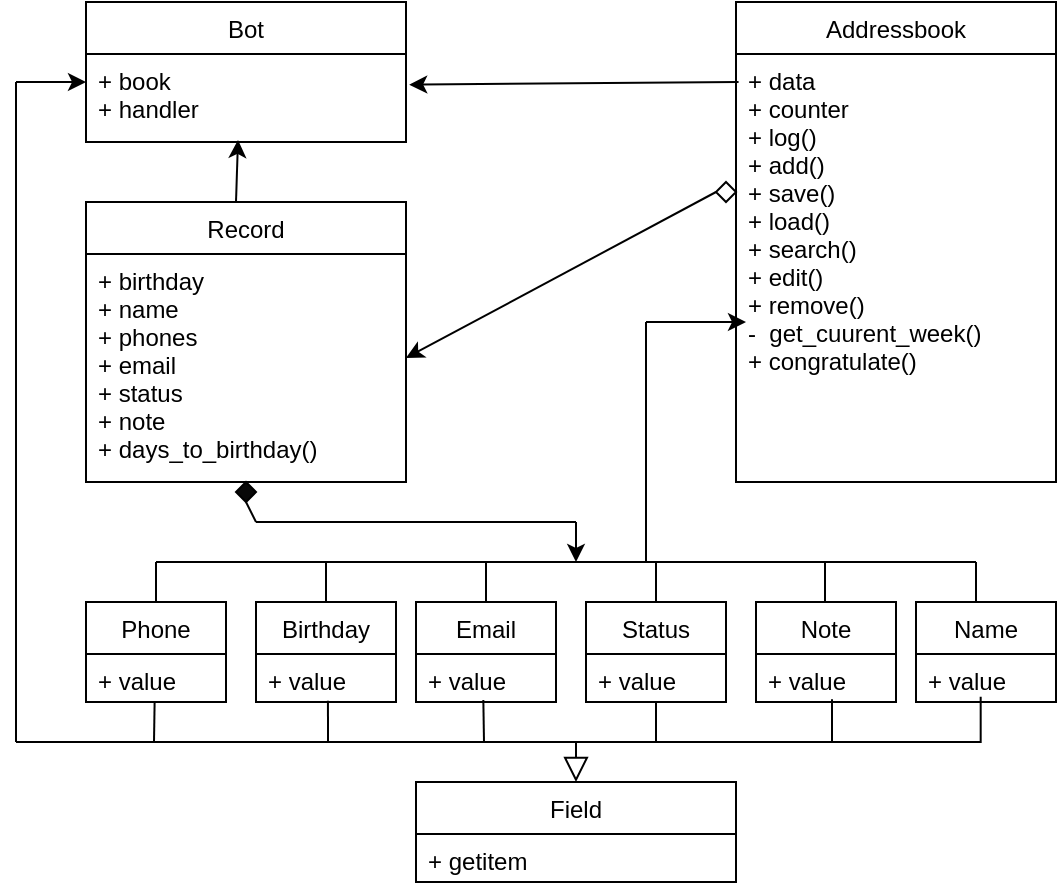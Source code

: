 <mxfile version="20.6.0" type="device" pages="2"><diagram id="C5RBs43oDa-KdzZeNtuy" name="Page-1"><mxGraphModel dx="782" dy="460" grid="1" gridSize="10" guides="1" tooltips="1" connect="1" arrows="1" fold="1" page="1" pageScale="1" pageWidth="827" pageHeight="1169" math="0" shadow="0"><root><mxCell id="WIyWlLk6GJQsqaUBKTNV-0"/><mxCell id="WIyWlLk6GJQsqaUBKTNV-1" parent="WIyWlLk6GJQsqaUBKTNV-0"/><mxCell id="oAn8FEoTscrsiBBwp82D-139" value="Record" style="swimlane;fontStyle=0;align=center;verticalAlign=top;childLayout=stackLayout;horizontal=1;startSize=26;horizontalStack=0;resizeParent=1;resizeLast=0;collapsible=1;marginBottom=0;rounded=0;shadow=0;strokeWidth=1;" parent="WIyWlLk6GJQsqaUBKTNV-1" vertex="1"><mxGeometry x="220" y="180" width="160" height="140" as="geometry"><mxRectangle x="230" y="140" width="160" height="26" as="alternateBounds"/></mxGeometry></mxCell><mxCell id="oAn8FEoTscrsiBBwp82D-140" value="+ birthday&#10;+ name&#10;+ phones&#10;+ email&#10;+ status&#10;+ note&#10;+ days_to_birthday()&#10;" style="text;align=left;verticalAlign=top;spacingLeft=4;spacingRight=4;overflow=hidden;rotatable=0;points=[[0,0.5],[1,0.5]];portConstraint=eastwest;" parent="oAn8FEoTscrsiBBwp82D-139" vertex="1"><mxGeometry y="26" width="160" height="104" as="geometry"/></mxCell><mxCell id="oAn8FEoTscrsiBBwp82D-141" value="Addressbook" style="swimlane;fontStyle=0;align=center;verticalAlign=top;childLayout=stackLayout;horizontal=1;startSize=26;horizontalStack=0;resizeParent=1;resizeLast=0;collapsible=1;marginBottom=0;rounded=0;shadow=0;strokeWidth=1;" parent="WIyWlLk6GJQsqaUBKTNV-1" vertex="1"><mxGeometry x="545" y="80" width="160" height="240" as="geometry"><mxRectangle x="230" y="140" width="160" height="26" as="alternateBounds"/></mxGeometry></mxCell><mxCell id="oAn8FEoTscrsiBBwp82D-142" value="+ data&#10;+ counter&#10;+ log()&#10;+ add()&#10;+ save()&#10;+ load()&#10;+ search()&#10;+ edit()&#10;+ remove()&#10;-  get_cuurent_week()&#10;+ congratulate()&#10;" style="text;align=left;verticalAlign=top;spacingLeft=4;spacingRight=4;overflow=hidden;rotatable=0;points=[[0,0.5],[1,0.5]];portConstraint=eastwest;" parent="oAn8FEoTscrsiBBwp82D-141" vertex="1"><mxGeometry y="26" width="160" height="184" as="geometry"/></mxCell><mxCell id="oAn8FEoTscrsiBBwp82D-143" value="Bot" style="swimlane;fontStyle=0;align=center;verticalAlign=top;childLayout=stackLayout;horizontal=1;startSize=26;horizontalStack=0;resizeParent=1;resizeLast=0;collapsible=1;marginBottom=0;rounded=0;shadow=0;strokeWidth=1;" parent="WIyWlLk6GJQsqaUBKTNV-1" vertex="1"><mxGeometry x="220" y="80" width="160" height="70" as="geometry"><mxRectangle x="230" y="140" width="160" height="26" as="alternateBounds"/></mxGeometry></mxCell><mxCell id="oAn8FEoTscrsiBBwp82D-144" value="+ book&#10;+ handler" style="text;align=left;verticalAlign=top;spacingLeft=4;spacingRight=4;overflow=hidden;rotatable=0;points=[[0,0.5],[1,0.5]];portConstraint=eastwest;" parent="oAn8FEoTscrsiBBwp82D-143" vertex="1"><mxGeometry y="26" width="160" height="44" as="geometry"/></mxCell><mxCell id="oAn8FEoTscrsiBBwp82D-145" value="Field" style="swimlane;fontStyle=0;align=center;verticalAlign=top;childLayout=stackLayout;horizontal=1;startSize=26;horizontalStack=0;resizeParent=1;resizeLast=0;collapsible=1;marginBottom=0;rounded=0;shadow=0;strokeWidth=1;" parent="WIyWlLk6GJQsqaUBKTNV-1" vertex="1"><mxGeometry x="385" y="470" width="160" height="50" as="geometry"><mxRectangle x="230" y="140" width="160" height="26" as="alternateBounds"/></mxGeometry></mxCell><mxCell id="oAn8FEoTscrsiBBwp82D-146" value="+ getitem" style="text;align=left;verticalAlign=top;spacingLeft=4;spacingRight=4;overflow=hidden;rotatable=0;points=[[0,0.5],[1,0.5]];portConstraint=eastwest;" parent="oAn8FEoTscrsiBBwp82D-145" vertex="1"><mxGeometry y="26" width="160" height="24" as="geometry"/></mxCell><mxCell id="oAn8FEoTscrsiBBwp82D-147" value="Phone" style="swimlane;fontStyle=0;align=center;verticalAlign=top;childLayout=stackLayout;horizontal=1;startSize=26;horizontalStack=0;resizeParent=1;resizeLast=0;collapsible=1;marginBottom=0;rounded=0;shadow=0;strokeWidth=1;" parent="WIyWlLk6GJQsqaUBKTNV-1" vertex="1"><mxGeometry x="220" y="380" width="70" height="50" as="geometry"><mxRectangle x="230" y="140" width="160" height="26" as="alternateBounds"/></mxGeometry></mxCell><mxCell id="oAn8FEoTscrsiBBwp82D-148" value="+ value" style="text;align=left;verticalAlign=top;spacingLeft=4;spacingRight=4;overflow=hidden;rotatable=0;points=[[0,0.5],[1,0.5]];portConstraint=eastwest;" parent="oAn8FEoTscrsiBBwp82D-147" vertex="1"><mxGeometry y="26" width="70" height="24" as="geometry"/></mxCell><mxCell id="oAn8FEoTscrsiBBwp82D-149" value="Birthday" style="swimlane;fontStyle=0;align=center;verticalAlign=top;childLayout=stackLayout;horizontal=1;startSize=26;horizontalStack=0;resizeParent=1;resizeLast=0;collapsible=1;marginBottom=0;rounded=0;shadow=0;strokeWidth=1;" parent="WIyWlLk6GJQsqaUBKTNV-1" vertex="1"><mxGeometry x="305" y="380" width="70" height="50" as="geometry"><mxRectangle x="230" y="140" width="160" height="26" as="alternateBounds"/></mxGeometry></mxCell><mxCell id="oAn8FEoTscrsiBBwp82D-150" value="+ value" style="text;align=left;verticalAlign=top;spacingLeft=4;spacingRight=4;overflow=hidden;rotatable=0;points=[[0,0.5],[1,0.5]];portConstraint=eastwest;" parent="oAn8FEoTscrsiBBwp82D-149" vertex="1"><mxGeometry y="26" width="70" height="20" as="geometry"/></mxCell><mxCell id="oAn8FEoTscrsiBBwp82D-151" value="Email" style="swimlane;fontStyle=0;align=center;verticalAlign=top;childLayout=stackLayout;horizontal=1;startSize=26;horizontalStack=0;resizeParent=1;resizeLast=0;collapsible=1;marginBottom=0;rounded=0;shadow=0;strokeWidth=1;" parent="WIyWlLk6GJQsqaUBKTNV-1" vertex="1"><mxGeometry x="385" y="380" width="70" height="50" as="geometry"><mxRectangle x="230" y="140" width="160" height="26" as="alternateBounds"/></mxGeometry></mxCell><mxCell id="oAn8FEoTscrsiBBwp82D-152" value="+ value" style="text;align=left;verticalAlign=top;spacingLeft=4;spacingRight=4;overflow=hidden;rotatable=0;points=[[0,0.5],[1,0.5]];portConstraint=eastwest;" parent="oAn8FEoTscrsiBBwp82D-151" vertex="1"><mxGeometry y="26" width="70" height="24" as="geometry"/></mxCell><mxCell id="oAn8FEoTscrsiBBwp82D-153" value="Status" style="swimlane;fontStyle=0;align=center;verticalAlign=top;childLayout=stackLayout;horizontal=1;startSize=26;horizontalStack=0;resizeParent=1;resizeLast=0;collapsible=1;marginBottom=0;rounded=0;shadow=0;strokeWidth=1;" parent="WIyWlLk6GJQsqaUBKTNV-1" vertex="1"><mxGeometry x="470" y="380" width="70" height="50" as="geometry"><mxRectangle x="230" y="140" width="160" height="26" as="alternateBounds"/></mxGeometry></mxCell><mxCell id="oAn8FEoTscrsiBBwp82D-154" value="+ value" style="text;align=left;verticalAlign=top;spacingLeft=4;spacingRight=4;overflow=hidden;rotatable=0;points=[[0,0.5],[1,0.5]];portConstraint=eastwest;" parent="oAn8FEoTscrsiBBwp82D-153" vertex="1"><mxGeometry y="26" width="70" height="24" as="geometry"/></mxCell><mxCell id="oAn8FEoTscrsiBBwp82D-155" value="Note" style="swimlane;fontStyle=0;align=center;verticalAlign=top;childLayout=stackLayout;horizontal=1;startSize=26;horizontalStack=0;resizeParent=1;resizeLast=0;collapsible=1;marginBottom=0;rounded=0;shadow=0;strokeWidth=1;" parent="WIyWlLk6GJQsqaUBKTNV-1" vertex="1"><mxGeometry x="555" y="380" width="70" height="50" as="geometry"><mxRectangle x="230" y="140" width="160" height="26" as="alternateBounds"/></mxGeometry></mxCell><mxCell id="oAn8FEoTscrsiBBwp82D-156" value="+ value" style="text;align=left;verticalAlign=top;spacingLeft=4;spacingRight=4;overflow=hidden;rotatable=0;points=[[0,0.5],[1,0.5]];portConstraint=eastwest;" parent="oAn8FEoTscrsiBBwp82D-155" vertex="1"><mxGeometry y="26" width="70" height="24" as="geometry"/></mxCell><mxCell id="oAn8FEoTscrsiBBwp82D-157" value="Name" style="swimlane;fontStyle=0;align=center;verticalAlign=top;childLayout=stackLayout;horizontal=1;startSize=26;horizontalStack=0;resizeParent=1;resizeLast=0;collapsible=1;marginBottom=0;rounded=0;shadow=0;strokeWidth=1;" parent="WIyWlLk6GJQsqaUBKTNV-1" vertex="1"><mxGeometry x="635" y="380" width="70" height="50" as="geometry"><mxRectangle x="230" y="140" width="160" height="26" as="alternateBounds"/></mxGeometry></mxCell><mxCell id="oAn8FEoTscrsiBBwp82D-158" value="+ value" style="text;align=left;verticalAlign=top;spacingLeft=4;spacingRight=4;overflow=hidden;rotatable=0;points=[[0,0.5],[1,0.5]];portConstraint=eastwest;" parent="oAn8FEoTscrsiBBwp82D-157" vertex="1"><mxGeometry y="26" width="70" height="20" as="geometry"/></mxCell><mxCell id="oAn8FEoTscrsiBBwp82D-159" value="" style="rhombus;whiteSpace=wrap;html=1;" parent="WIyWlLk6GJQsqaUBKTNV-1" vertex="1"><mxGeometry x="535" y="170" width="10" height="10" as="geometry"/></mxCell><mxCell id="oAn8FEoTscrsiBBwp82D-160" value="" style="endArrow=classic;html=1;rounded=0;entryX=1;entryY=0.5;entryDx=0;entryDy=0;exitX=0;exitY=0.5;exitDx=0;exitDy=0;" parent="WIyWlLk6GJQsqaUBKTNV-1" source="oAn8FEoTscrsiBBwp82D-159" target="oAn8FEoTscrsiBBwp82D-140" edge="1"><mxGeometry width="50" height="50" relative="1" as="geometry"><mxPoint x="530" y="180" as="sourcePoint"/><mxPoint x="505" y="180" as="targetPoint"/></mxGeometry></mxCell><mxCell id="oAn8FEoTscrsiBBwp82D-161" value="" style="endArrow=block;endSize=10;endFill=0;shadow=0;strokeWidth=1;rounded=0;edgeStyle=elbowEdgeStyle;elbow=vertical;exitX=0.462;exitY=1.067;exitDx=0;exitDy=0;exitPerimeter=0;" parent="WIyWlLk6GJQsqaUBKTNV-1" source="oAn8FEoTscrsiBBwp82D-158" edge="1"><mxGeometry width="160" relative="1" as="geometry"><mxPoint x="665" y="430" as="sourcePoint"/><mxPoint x="465" y="470" as="targetPoint"/><Array as="points"><mxPoint x="435" y="450"/></Array></mxGeometry></mxCell><mxCell id="oAn8FEoTscrsiBBwp82D-162" value="" style="endArrow=none;html=1;rounded=0;" parent="WIyWlLk6GJQsqaUBKTNV-1" edge="1"><mxGeometry width="50" height="50" relative="1" as="geometry"><mxPoint x="665" y="360" as="sourcePoint"/><mxPoint x="255" y="360" as="targetPoint"/></mxGeometry></mxCell><mxCell id="oAn8FEoTscrsiBBwp82D-163" value="" style="endArrow=none;html=1;rounded=0;exitX=0.5;exitY=0;exitDx=0;exitDy=0;" parent="WIyWlLk6GJQsqaUBKTNV-1" source="oAn8FEoTscrsiBBwp82D-147" edge="1"><mxGeometry width="50" height="50" relative="1" as="geometry"><mxPoint x="265" y="370" as="sourcePoint"/><mxPoint x="255" y="360" as="targetPoint"/></mxGeometry></mxCell><mxCell id="oAn8FEoTscrsiBBwp82D-164" value="" style="endArrow=none;html=1;rounded=0;exitX=0.5;exitY=0;exitDx=0;exitDy=0;" parent="WIyWlLk6GJQsqaUBKTNV-1" source="oAn8FEoTscrsiBBwp82D-149" edge="1"><mxGeometry width="50" height="50" relative="1" as="geometry"><mxPoint x="455" y="350" as="sourcePoint"/><mxPoint x="340" y="360" as="targetPoint"/></mxGeometry></mxCell><mxCell id="oAn8FEoTscrsiBBwp82D-165" value="" style="endArrow=none;html=1;rounded=0;" parent="WIyWlLk6GJQsqaUBKTNV-1" edge="1"><mxGeometry width="50" height="50" relative="1" as="geometry"><mxPoint x="589.5" y="380" as="sourcePoint"/><mxPoint x="589.5" y="380" as="targetPoint"/><Array as="points"><mxPoint x="589.5" y="360"/></Array></mxGeometry></mxCell><mxCell id="oAn8FEoTscrsiBBwp82D-166" value="" style="endArrow=none;html=1;rounded=0;exitX=0.5;exitY=0;exitDx=0;exitDy=0;" parent="WIyWlLk6GJQsqaUBKTNV-1" source="oAn8FEoTscrsiBBwp82D-151" edge="1"><mxGeometry width="50" height="50" relative="1" as="geometry"><mxPoint x="465" y="350" as="sourcePoint"/><mxPoint x="420" y="360" as="targetPoint"/></mxGeometry></mxCell><mxCell id="oAn8FEoTscrsiBBwp82D-167" value="" style="endArrow=none;html=1;rounded=0;exitX=0.5;exitY=0;exitDx=0;exitDy=0;" parent="WIyWlLk6GJQsqaUBKTNV-1" source="oAn8FEoTscrsiBBwp82D-153" edge="1"><mxGeometry width="50" height="50" relative="1" as="geometry"><mxPoint x="465" y="350" as="sourcePoint"/><mxPoint x="505" y="360" as="targetPoint"/></mxGeometry></mxCell><mxCell id="oAn8FEoTscrsiBBwp82D-168" value="" style="endArrow=classic;html=1;rounded=0;" parent="WIyWlLk6GJQsqaUBKTNV-1" edge="1"><mxGeometry width="50" height="50" relative="1" as="geometry"><mxPoint x="185" y="120" as="sourcePoint"/><mxPoint x="220" y="120" as="targetPoint"/></mxGeometry></mxCell><mxCell id="oAn8FEoTscrsiBBwp82D-169" value="" style="endArrow=none;html=1;rounded=0;exitX=0.49;exitY=1.014;exitDx=0;exitDy=0;exitPerimeter=0;" parent="WIyWlLk6GJQsqaUBKTNV-1" source="oAn8FEoTscrsiBBwp82D-148" edge="1"><mxGeometry width="50" height="50" relative="1" as="geometry"><mxPoint x="465" y="350" as="sourcePoint"/><mxPoint x="254" y="450" as="targetPoint"/></mxGeometry></mxCell><mxCell id="oAn8FEoTscrsiBBwp82D-170" value="" style="endArrow=none;html=1;rounded=0;" parent="WIyWlLk6GJQsqaUBKTNV-1" edge="1"><mxGeometry width="50" height="50" relative="1" as="geometry"><mxPoint x="185" y="450" as="sourcePoint"/><mxPoint x="465" y="450" as="targetPoint"/></mxGeometry></mxCell><mxCell id="oAn8FEoTscrsiBBwp82D-171" value="" style="endArrow=none;html=1;rounded=0;" parent="WIyWlLk6GJQsqaUBKTNV-1" edge="1"><mxGeometry width="50" height="50" relative="1" as="geometry"><mxPoint x="185" y="450" as="sourcePoint"/><mxPoint x="185" y="120" as="targetPoint"/></mxGeometry></mxCell><mxCell id="oAn8FEoTscrsiBBwp82D-172" value="" style="endArrow=none;html=1;rounded=0;entryX=0.514;entryY=1.167;entryDx=0;entryDy=0;entryPerimeter=0;" parent="WIyWlLk6GJQsqaUBKTNV-1" target="oAn8FEoTscrsiBBwp82D-150" edge="1"><mxGeometry width="50" height="50" relative="1" as="geometry"><mxPoint x="341" y="450" as="sourcePoint"/><mxPoint x="515" y="300" as="targetPoint"/></mxGeometry></mxCell><mxCell id="oAn8FEoTscrsiBBwp82D-173" value="" style="endArrow=none;html=1;rounded=0;entryX=0.481;entryY=0.958;entryDx=0;entryDy=0;entryPerimeter=0;" parent="WIyWlLk6GJQsqaUBKTNV-1" target="oAn8FEoTscrsiBBwp82D-152" edge="1"><mxGeometry width="50" height="50" relative="1" as="geometry"><mxPoint x="419" y="450" as="sourcePoint"/><mxPoint x="515" y="300" as="targetPoint"/></mxGeometry></mxCell><mxCell id="oAn8FEoTscrsiBBwp82D-174" value="" style="endArrow=none;html=1;rounded=0;entryX=0.5;entryY=1;entryDx=0;entryDy=0;" parent="WIyWlLk6GJQsqaUBKTNV-1" target="oAn8FEoTscrsiBBwp82D-153" edge="1"><mxGeometry width="50" height="50" relative="1" as="geometry"><mxPoint x="505" y="450" as="sourcePoint"/><mxPoint x="515" y="300" as="targetPoint"/></mxGeometry></mxCell><mxCell id="oAn8FEoTscrsiBBwp82D-175" value="" style="endArrow=none;html=1;rounded=0;entryX=0.543;entryY=0.944;entryDx=0;entryDy=0;entryPerimeter=0;" parent="WIyWlLk6GJQsqaUBKTNV-1" target="oAn8FEoTscrsiBBwp82D-156" edge="1"><mxGeometry width="50" height="50" relative="1" as="geometry"><mxPoint x="593" y="450" as="sourcePoint"/><mxPoint x="595" y="430" as="targetPoint"/></mxGeometry></mxCell><mxCell id="oAn8FEoTscrsiBBwp82D-176" value="" style="endArrow=none;html=1;rounded=0;" parent="WIyWlLk6GJQsqaUBKTNV-1" edge="1"><mxGeometry width="50" height="50" relative="1" as="geometry"><mxPoint x="665" y="380" as="sourcePoint"/><mxPoint x="665" y="360" as="targetPoint"/></mxGeometry></mxCell><mxCell id="oAn8FEoTscrsiBBwp82D-177" value="" style="rhombus;whiteSpace=wrap;html=1;fillColor=#080808;" parent="WIyWlLk6GJQsqaUBKTNV-1" vertex="1"><mxGeometry x="295" y="320" width="10" height="10" as="geometry"/></mxCell><mxCell id="oAn8FEoTscrsiBBwp82D-178" value="" style="endArrow=none;html=1;rounded=0;" parent="WIyWlLk6GJQsqaUBKTNV-1" edge="1"><mxGeometry width="50" height="50" relative="1" as="geometry"><mxPoint x="305" y="340" as="sourcePoint"/><mxPoint x="465" y="340" as="targetPoint"/></mxGeometry></mxCell><mxCell id="oAn8FEoTscrsiBBwp82D-179" value="" style="endArrow=none;html=1;rounded=0;entryX=0.5;entryY=1;entryDx=0;entryDy=0;" parent="WIyWlLk6GJQsqaUBKTNV-1" target="oAn8FEoTscrsiBBwp82D-177" edge="1"><mxGeometry width="50" height="50" relative="1" as="geometry"><mxPoint x="305" y="340" as="sourcePoint"/><mxPoint x="515" y="350" as="targetPoint"/></mxGeometry></mxCell><mxCell id="oAn8FEoTscrsiBBwp82D-180" value="" style="endArrow=classic;html=1;rounded=0;" parent="WIyWlLk6GJQsqaUBKTNV-1" edge="1"><mxGeometry width="50" height="50" relative="1" as="geometry"><mxPoint x="465" y="340" as="sourcePoint"/><mxPoint x="465" y="360" as="targetPoint"/></mxGeometry></mxCell><mxCell id="oAn8FEoTscrsiBBwp82D-181" value="" style="endArrow=classic;html=1;rounded=0;entryX=0.475;entryY=0.977;entryDx=0;entryDy=0;entryPerimeter=0;" parent="WIyWlLk6GJQsqaUBKTNV-1" target="oAn8FEoTscrsiBBwp82D-144" edge="1"><mxGeometry width="50" height="50" relative="1" as="geometry"><mxPoint x="295" y="180" as="sourcePoint"/><mxPoint x="515" y="180" as="targetPoint"/></mxGeometry></mxCell><mxCell id="rfR4KuTDz1N8djeyxM5H-2" value="" style="endArrow=classic;html=1;rounded=0;" edge="1" parent="WIyWlLk6GJQsqaUBKTNV-1"><mxGeometry width="50" height="50" relative="1" as="geometry"><mxPoint x="500" y="240" as="sourcePoint"/><mxPoint x="550" y="240" as="targetPoint"/></mxGeometry></mxCell><mxCell id="rfR4KuTDz1N8djeyxM5H-3" value="" style="endArrow=none;html=1;rounded=0;" edge="1" parent="WIyWlLk6GJQsqaUBKTNV-1"><mxGeometry width="50" height="50" relative="1" as="geometry"><mxPoint x="500" y="360" as="sourcePoint"/><mxPoint x="500" y="240" as="targetPoint"/></mxGeometry></mxCell><mxCell id="rfR4KuTDz1N8djeyxM5H-4" value="" style="endArrow=classic;html=1;rounded=0;entryX=1.01;entryY=0.348;entryDx=0;entryDy=0;entryPerimeter=0;exitX=0.008;exitY=0.076;exitDx=0;exitDy=0;exitPerimeter=0;" edge="1" parent="WIyWlLk6GJQsqaUBKTNV-1" source="oAn8FEoTscrsiBBwp82D-142" target="oAn8FEoTscrsiBBwp82D-144"><mxGeometry width="50" height="50" relative="1" as="geometry"><mxPoint x="380" y="270" as="sourcePoint"/><mxPoint x="430" y="220" as="targetPoint"/></mxGeometry></mxCell></root></mxGraphModel></diagram><diagram id="wnQRcGa38QkHJphKRW8T" name="Страница 2"><mxGraphModel dx="600" dy="358" grid="1" gridSize="10" guides="1" tooltips="1" connect="1" arrows="1" fold="1" page="1" pageScale="1" pageWidth="827" pageHeight="1169" math="0" shadow="0"><root><mxCell id="0"/><mxCell id="1" parent="0"/></root></mxGraphModel></diagram></mxfile>